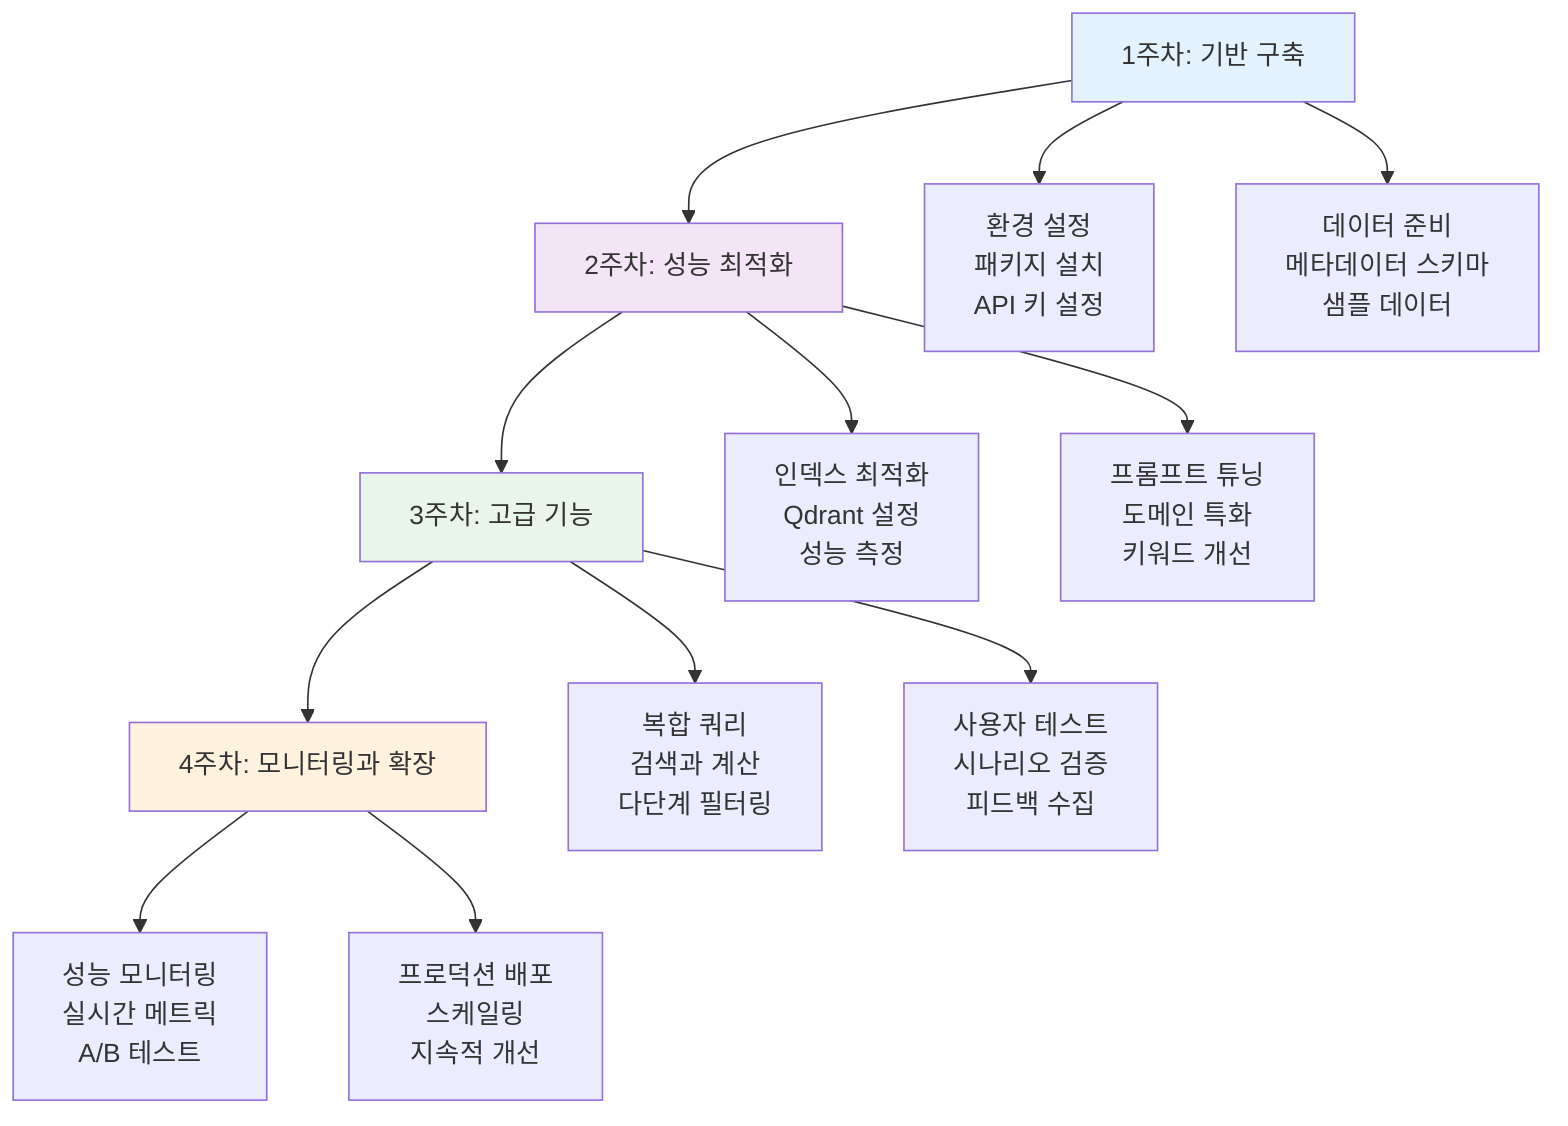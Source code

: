 graph TD
    W1[1주차: 기반 구축] --> W2[2주차: 성능 최적화]
    W2 --> W3[3주차: 고급 기능]
    W3 --> W4[4주차: 모니터링과 확장]
    
    W1 --> T1[환경 설정<br/>패키지 설치<br/>API 키 설정]
    W1 --> T2[데이터 준비<br/>메타데이터 스키마<br/>샘플 데이터]
    
    W2 --> T3[인덱스 최적화<br/>Qdrant 설정<br/>성능 측정]
    W2 --> T4[프롬프트 튜닝<br/>도메인 특화<br/>키워드 개선]
    
    W3 --> T5[복합 쿼리<br/>검색과 계산<br/>다단계 필터링]
    W3 --> T6[사용자 테스트<br/>시나리오 검증<br/>피드백 수집]
    
    W4 --> T7[성능 모니터링<br/>실시간 메트릭<br/>A/B 테스트]
    W4 --> T8[프로덕션 배포<br/>스케일링<br/>지속적 개선]
    
    style W1 fill:#e3f2fd
    style W2 fill:#f3e5f5
    style W3 fill:#e8f5e8
    style W4 fill:#fff3e0
